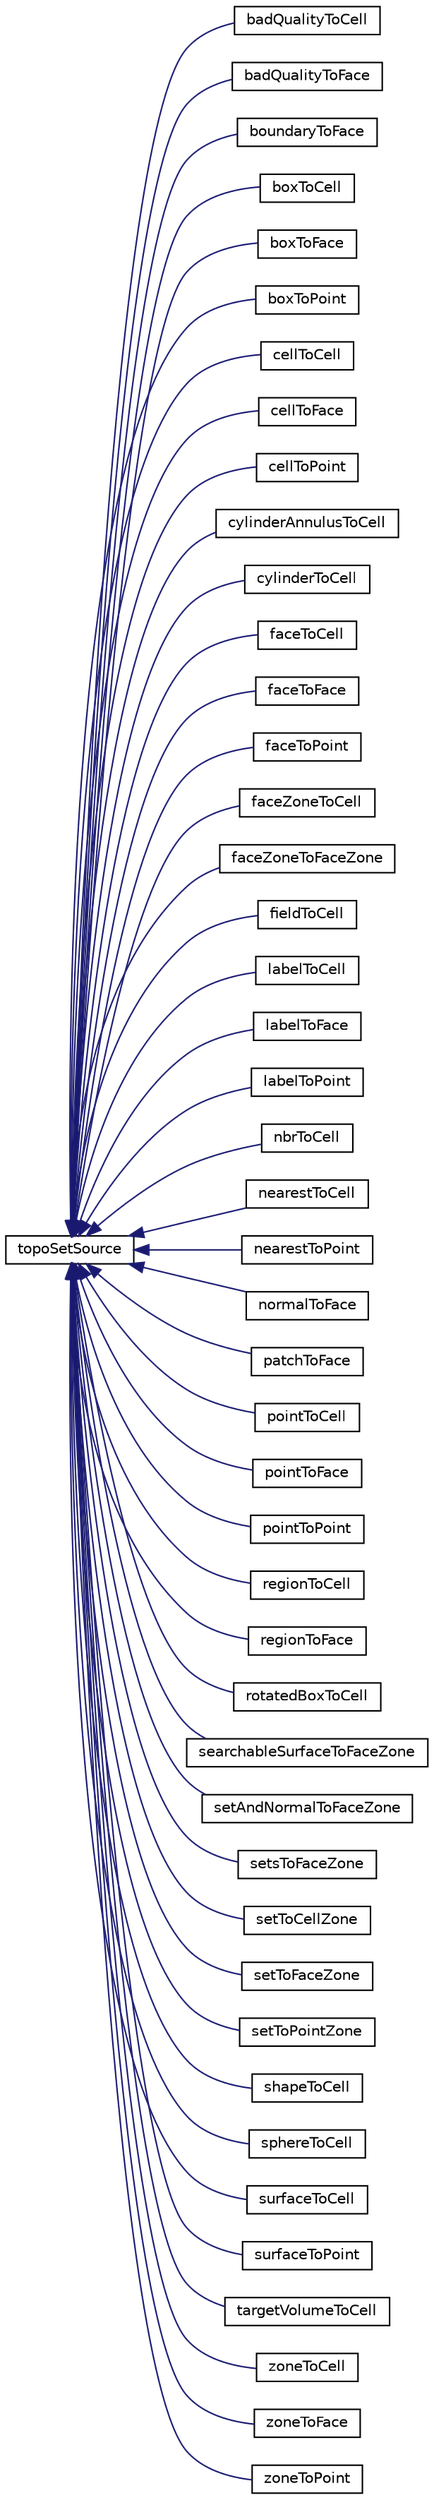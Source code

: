 digraph "Graphical Class Hierarchy"
{
  bgcolor="transparent";
  edge [fontname="Helvetica",fontsize="10",labelfontname="Helvetica",labelfontsize="10"];
  node [fontname="Helvetica",fontsize="10",shape=record];
  rankdir="LR";
  Node1 [label="topoSetSource",height=0.2,width=0.4,color="black",URL="$a02714.html",tooltip="Base class of a source for a topoSet. "];
  Node1 -> Node2 [dir="back",color="midnightblue",fontsize="10",style="solid",fontname="Helvetica"];
  Node2 [label="badQualityToCell",height=0.2,width=0.4,color="black",URL="$a00094.html",tooltip="Selects bad quality cells (using snappyHexMesh/cvMesh mesh quality selector) "];
  Node1 -> Node3 [dir="back",color="midnightblue",fontsize="10",style="solid",fontname="Helvetica"];
  Node3 [label="badQualityToFace",height=0.2,width=0.4,color="black",URL="$a00095.html",tooltip="Selects bad quality faces (using snappyHexMesh/cvMesh mesh quality selector) "];
  Node1 -> Node4 [dir="back",color="midnightblue",fontsize="10",style="solid",fontname="Helvetica"];
  Node4 [label="boundaryToFace",height=0.2,width=0.4,color="black",URL="$a00153.html",tooltip="A topoSetSource to select all external (boundary) faces. "];
  Node1 -> Node5 [dir="back",color="midnightblue",fontsize="10",style="solid",fontname="Helvetica"];
  Node5 [label="boxToCell",height=0.2,width=0.4,color="black",URL="$a00158.html",tooltip="A topoSetSource to select cells based on cell centres inside box(es). "];
  Node1 -> Node6 [dir="back",color="midnightblue",fontsize="10",style="solid",fontname="Helvetica"];
  Node6 [label="boxToFace",height=0.2,width=0.4,color="black",URL="$a00159.html",tooltip="A topoSetSource to select faces based on face centres inside box. "];
  Node1 -> Node7 [dir="back",color="midnightblue",fontsize="10",style="solid",fontname="Helvetica"];
  Node7 [label="boxToPoint",height=0.2,width=0.4,color="black",URL="$a00160.html",tooltip="A topoSetSource to select points based on whether they are inside box. "];
  Node1 -> Node8 [dir="back",color="midnightblue",fontsize="10",style="solid",fontname="Helvetica"];
  Node8 [label="cellToCell",height=0.2,width=0.4,color="black",URL="$a00236.html",tooltip="A topoSetSource to select the cells from another cellSet. "];
  Node1 -> Node9 [dir="back",color="midnightblue",fontsize="10",style="solid",fontname="Helvetica"];
  Node9 [label="cellToFace",height=0.2,width=0.4,color="black",URL="$a00238.html",tooltip="A topoSetSource to select a faceSet from cells. "];
  Node1 -> Node10 [dir="back",color="midnightblue",fontsize="10",style="solid",fontname="Helvetica"];
  Node10 [label="cellToPoint",height=0.2,width=0.4,color="black",URL="$a00240.html",tooltip="A topoSetSource to select points based on usage in cells. "];
  Node1 -> Node11 [dir="back",color="midnightblue",fontsize="10",style="solid",fontname="Helvetica"];
  Node11 [label="cylinderAnnulusToCell",height=0.2,width=0.4,color="black",URL="$a00499.html",tooltip="A topoSetSource to select cells based on cell centres inside a cylinder annulus. "];
  Node1 -> Node12 [dir="back",color="midnightblue",fontsize="10",style="solid",fontname="Helvetica"];
  Node12 [label="cylinderToCell",height=0.2,width=0.4,color="black",URL="$a00500.html",tooltip="A topoSetSource to select cells based on cell centres inside a cylinder. "];
  Node1 -> Node13 [dir="back",color="midnightblue",fontsize="10",style="solid",fontname="Helvetica"];
  Node13 [label="faceToCell",height=0.2,width=0.4,color="black",URL="$a00746.html",tooltip="A topoSetSource to select cells based on usage in faces. "];
  Node1 -> Node14 [dir="back",color="midnightblue",fontsize="10",style="solid",fontname="Helvetica"];
  Node14 [label="faceToFace",height=0.2,width=0.4,color="black",URL="$a00748.html",tooltip="A topoSetSource to select faces based on usage in another faceSet. "];
  Node1 -> Node15 [dir="back",color="midnightblue",fontsize="10",style="solid",fontname="Helvetica"];
  Node15 [label="faceToPoint",height=0.2,width=0.4,color="black",URL="$a00749.html",tooltip="A topoSetSource to select points based on usage in faces. "];
  Node1 -> Node16 [dir="back",color="midnightblue",fontsize="10",style="solid",fontname="Helvetica"];
  Node16 [label="faceZoneToCell",height=0.2,width=0.4,color="black",URL="$a00754.html",tooltip="A topoSetSource to select cells based on side of faceZone. "];
  Node1 -> Node17 [dir="back",color="midnightblue",fontsize="10",style="solid",fontname="Helvetica"];
  Node17 [label="faceZoneToFaceZone",height=0.2,width=0.4,color="black",URL="$a00755.html",tooltip="A topoSetSource to select faces based on usage in another faceSet. "];
  Node1 -> Node18 [dir="back",color="midnightblue",fontsize="10",style="solid",fontname="Helvetica"];
  Node18 [label="fieldToCell",height=0.2,width=0.4,color="black",URL="$a00782.html",tooltip="A topoSetSource to select cells based on field values. "];
  Node1 -> Node19 [dir="back",color="midnightblue",fontsize="10",style="solid",fontname="Helvetica"];
  Node19 [label="labelToCell",height=0.2,width=0.4,color="black",URL="$a01278.html",tooltip="A topoSetSource to select cells based on explicitly given labels. "];
  Node1 -> Node20 [dir="back",color="midnightblue",fontsize="10",style="solid",fontname="Helvetica"];
  Node20 [label="labelToFace",height=0.2,width=0.4,color="black",URL="$a01279.html",tooltip="A topoSetSource to select faces given explicitly provided face labels. "];
  Node1 -> Node21 [dir="back",color="midnightblue",fontsize="10",style="solid",fontname="Helvetica"];
  Node21 [label="labelToPoint",height=0.2,width=0.4,color="black",URL="$a01280.html",tooltip="A topoSetSource to select points given explicitly provided labels. "];
  Node1 -> Node22 [dir="back",color="midnightblue",fontsize="10",style="solid",fontname="Helvetica"];
  Node22 [label="nbrToCell",height=0.2,width=0.4,color="black",URL="$a01607.html",tooltip="A topoSetSource to select cells based on number of neighbouring cells (i.e. number of internal or cou..."];
  Node1 -> Node23 [dir="back",color="midnightblue",fontsize="10",style="solid",fontname="Helvetica"];
  Node23 [label="nearestToCell",height=0.2,width=0.4,color="black",URL="$a01611.html",tooltip="A topoSetSource to select cells nearest to points. "];
  Node1 -> Node24 [dir="back",color="midnightblue",fontsize="10",style="solid",fontname="Helvetica"];
  Node24 [label="nearestToPoint",height=0.2,width=0.4,color="black",URL="$a01612.html",tooltip="A topoSetSource to select points nearest to points. "];
  Node1 -> Node25 [dir="back",color="midnightblue",fontsize="10",style="solid",fontname="Helvetica"];
  Node25 [label="normalToFace",height=0.2,width=0.4,color="black",URL="$a01684.html",tooltip="A topoSetSource to select faces based on normal. "];
  Node1 -> Node26 [dir="back",color="midnightblue",fontsize="10",style="solid",fontname="Helvetica"];
  Node26 [label="patchToFace",height=0.2,width=0.4,color="black",URL="$a01851.html",tooltip="A topoSetSource to select faces based on usage in patches. "];
  Node1 -> Node27 [dir="back",color="midnightblue",fontsize="10",style="solid",fontname="Helvetica"];
  Node27 [label="pointToCell",height=0.2,width=0.4,color="black",URL="$a01938.html",tooltip="A topoSetSource to select cells based on usage of points. "];
  Node1 -> Node28 [dir="back",color="midnightblue",fontsize="10",style="solid",fontname="Helvetica"];
  Node28 [label="pointToFace",height=0.2,width=0.4,color="black",URL="$a01939.html",tooltip="A topoSetSource to select faces based on use of points. "];
  Node1 -> Node29 [dir="back",color="midnightblue",fontsize="10",style="solid",fontname="Helvetica"];
  Node29 [label="pointToPoint",height=0.2,width=0.4,color="black",URL="$a01941.html",tooltip="A topoSetSource to select points based on usage in pointSet. "];
  Node1 -> Node30 [dir="back",color="midnightblue",fontsize="10",style="solid",fontname="Helvetica"];
  Node30 [label="regionToCell",height=0.2,width=0.4,color="black",URL="$a02191.html",tooltip="TopoSetSource. Select cells belonging to topological connected region (that contains given points) ..."];
  Node1 -> Node31 [dir="back",color="midnightblue",fontsize="10",style="solid",fontname="Helvetica"];
  Node31 [label="regionToFace",height=0.2,width=0.4,color="black",URL="$a02192.html",tooltip="A topoSetSource to select faces belonging to topological connected region (that contains given point)..."];
  Node1 -> Node32 [dir="back",color="midnightblue",fontsize="10",style="solid",fontname="Helvetica"];
  Node32 [label="rotatedBoxToCell",height=0.2,width=0.4,color="black",URL="$a02270.html",tooltip="A topoSetSource to select cells based on cell centres inside rotated/skewed box (parallelopiped?). "];
  Node1 -> Node33 [dir="back",color="midnightblue",fontsize="10",style="solid",fontname="Helvetica"];
  Node33 [label="searchableSurfaceToFaceZone",height=0.2,width=0.4,color="black",URL="$a02331.html",tooltip="A topoSetSource to select faces based on intersection (of cell-cell vector) with a surface..."];
  Node1 -> Node34 [dir="back",color="midnightblue",fontsize="10",style="solid",fontname="Helvetica"];
  Node34 [label="setAndNormalToFaceZone",height=0.2,width=0.4,color="black",URL="$a02340.html",tooltip="A topoSetSource to select faces based on usage in a faceSet, where the normal vector is used to orien..."];
  Node1 -> Node35 [dir="back",color="midnightblue",fontsize="10",style="solid",fontname="Helvetica"];
  Node35 [label="setsToFaceZone",height=0.2,width=0.4,color="black",URL="$a02341.html",tooltip="A topoSetSource to select faces based on usage in a faceSet and cellSet. "];
  Node1 -> Node36 [dir="back",color="midnightblue",fontsize="10",style="solid",fontname="Helvetica"];
  Node36 [label="setToCellZone",height=0.2,width=0.4,color="black",URL="$a02343.html",tooltip="A topoSetSource to select cells based on usage in a cellSet. "];
  Node1 -> Node37 [dir="back",color="midnightblue",fontsize="10",style="solid",fontname="Helvetica"];
  Node37 [label="setToFaceZone",height=0.2,width=0.4,color="black",URL="$a02344.html",tooltip="A topoSetSource to select faces based on usage in a faceSet. Sets flipMap to true. "];
  Node1 -> Node38 [dir="back",color="midnightblue",fontsize="10",style="solid",fontname="Helvetica"];
  Node38 [label="setToPointZone",height=0.2,width=0.4,color="black",URL="$a02345.html",tooltip="A topoSetSource to select points based on usage in a pointSet. "];
  Node1 -> Node39 [dir="back",color="midnightblue",fontsize="10",style="solid",fontname="Helvetica"];
  Node39 [label="shapeToCell",height=0.2,width=0.4,color="black",URL="$a02352.html",tooltip="A topoSetSource to select cells based on cell shape. "];
  Node1 -> Node40 [dir="back",color="midnightblue",fontsize="10",style="solid",fontname="Helvetica"];
  Node40 [label="sphereToCell",height=0.2,width=0.4,color="black",URL="$a02469.html",tooltip="A topoSetSource to select cells based on cell centres inside sphere. "];
  Node1 -> Node41 [dir="back",color="midnightblue",fontsize="10",style="solid",fontname="Helvetica"];
  Node41 [label="surfaceToCell",height=0.2,width=0.4,color="black",URL="$a02573.html",tooltip="A topoSetSource to select cells based on relation to surface. "];
  Node1 -> Node42 [dir="back",color="midnightblue",fontsize="10",style="solid",fontname="Helvetica"];
  Node42 [label="surfaceToPoint",height=0.2,width=0.4,color="black",URL="$a02574.html",tooltip="A topoSetSource to selects points based on relation to surface. "];
  Node1 -> Node43 [dir="back",color="midnightblue",fontsize="10",style="solid",fontname="Helvetica"];
  Node43 [label="targetVolumeToCell",height=0.2,width=0.4,color="black",URL="$a02635.html",tooltip="A topoSetSource to select cells based on the wanted volume of selected cells. Adapts a plane until it..."];
  Node1 -> Node44 [dir="back",color="midnightblue",fontsize="10",style="solid",fontname="Helvetica"];
  Node44 [label="zoneToCell",height=0.2,width=0.4,color="black",URL="$a02998.html",tooltip="A topoSetSource to select faces based on cellZone. "];
  Node1 -> Node45 [dir="back",color="midnightblue",fontsize="10",style="solid",fontname="Helvetica"];
  Node45 [label="zoneToFace",height=0.2,width=0.4,color="black",URL="$a02999.html",tooltip="A topoSetSource to select faces based on faceZone. "];
  Node1 -> Node46 [dir="back",color="midnightblue",fontsize="10",style="solid",fontname="Helvetica"];
  Node46 [label="zoneToPoint",height=0.2,width=0.4,color="black",URL="$a03000.html",tooltip="A topoSetSource to select points based on pointZone. "];
}
